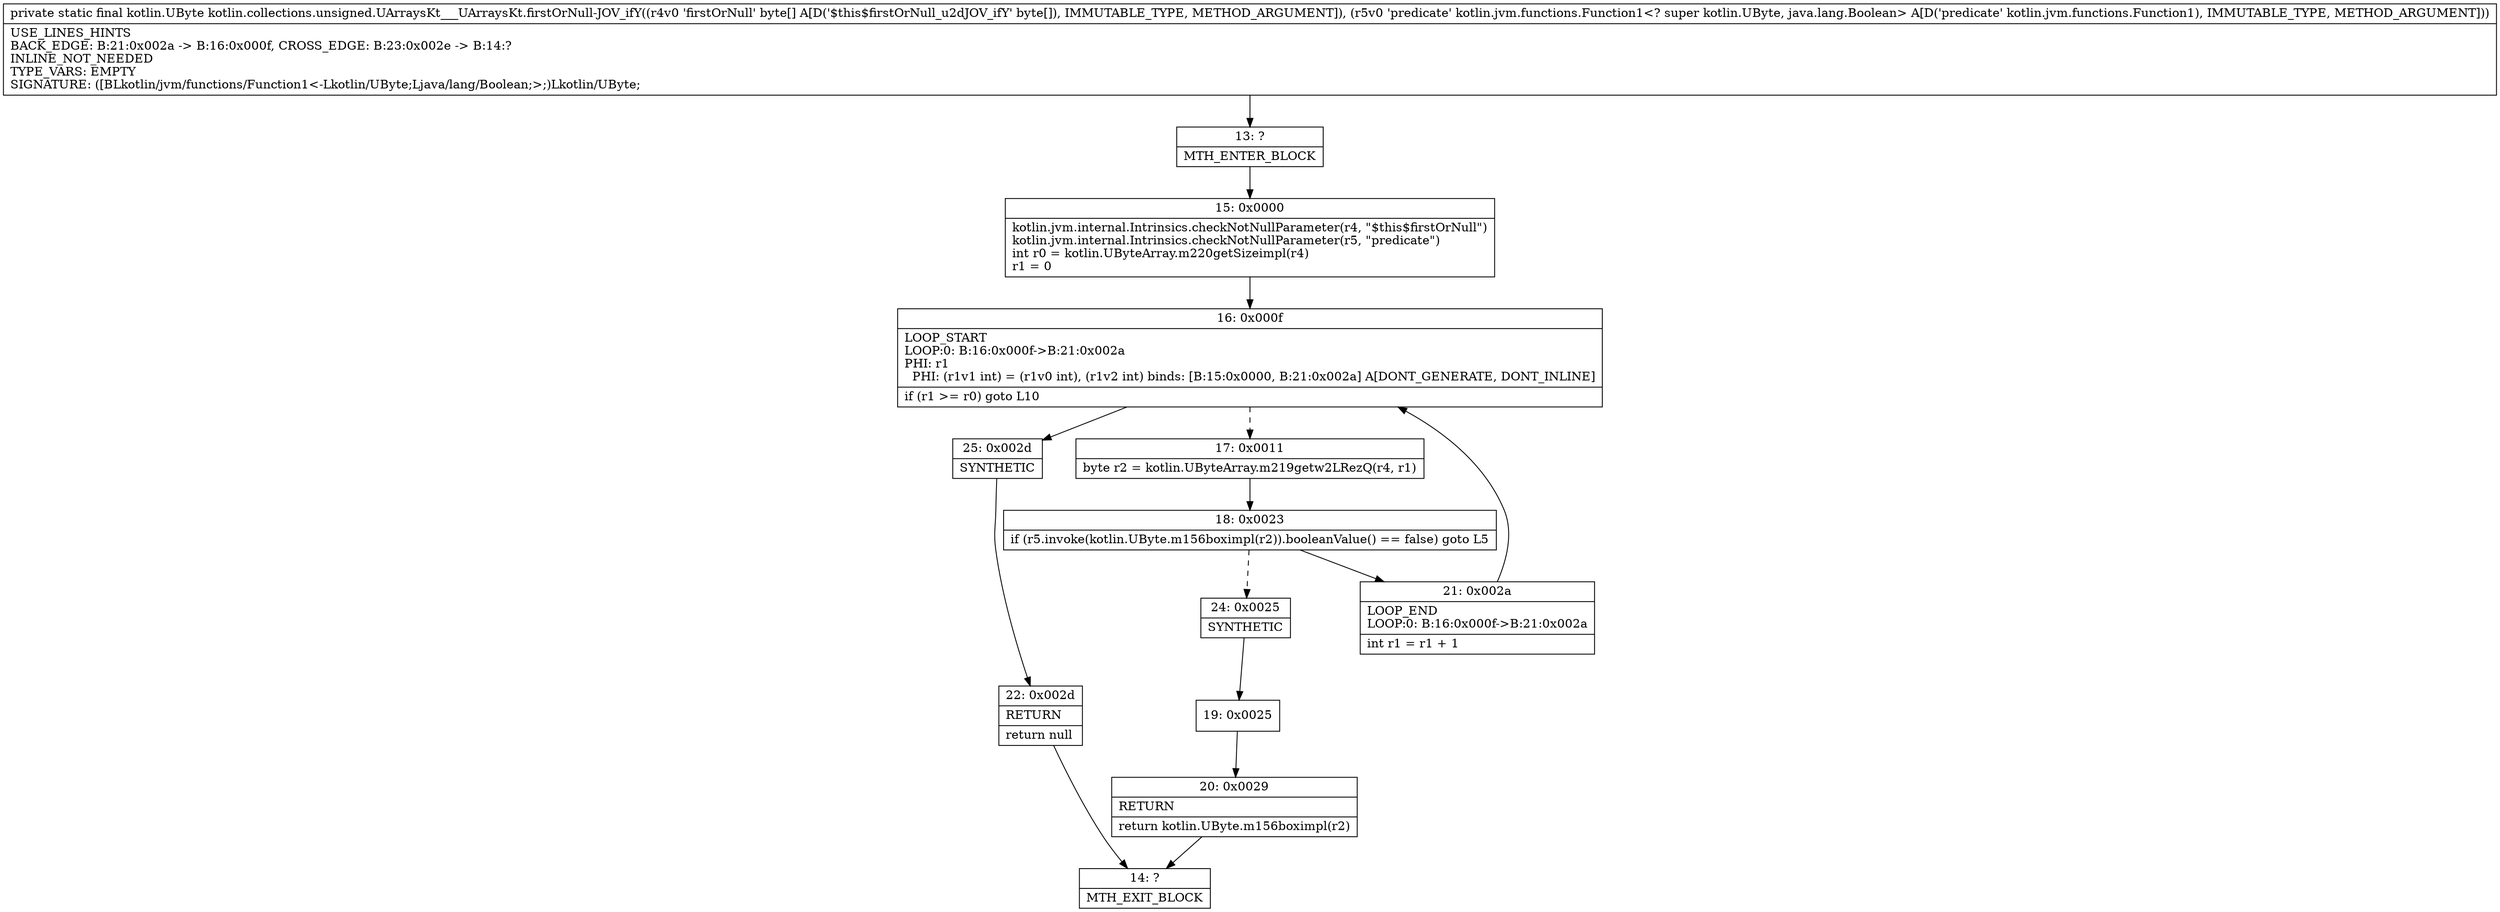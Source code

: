 digraph "CFG forkotlin.collections.unsigned.UArraysKt___UArraysKt.firstOrNull\-JOV_ifY([BLkotlin\/jvm\/functions\/Function1;)Lkotlin\/UByte;" {
Node_13 [shape=record,label="{13\:\ ?|MTH_ENTER_BLOCK\l}"];
Node_15 [shape=record,label="{15\:\ 0x0000|kotlin.jvm.internal.Intrinsics.checkNotNullParameter(r4, \"$this$firstOrNull\")\lkotlin.jvm.internal.Intrinsics.checkNotNullParameter(r5, \"predicate\")\lint r0 = kotlin.UByteArray.m220getSizeimpl(r4)\lr1 = 0\l}"];
Node_16 [shape=record,label="{16\:\ 0x000f|LOOP_START\lLOOP:0: B:16:0x000f\-\>B:21:0x002a\lPHI: r1 \l  PHI: (r1v1 int) = (r1v0 int), (r1v2 int) binds: [B:15:0x0000, B:21:0x002a] A[DONT_GENERATE, DONT_INLINE]\l|if (r1 \>= r0) goto L10\l}"];
Node_17 [shape=record,label="{17\:\ 0x0011|byte r2 = kotlin.UByteArray.m219getw2LRezQ(r4, r1)\l}"];
Node_18 [shape=record,label="{18\:\ 0x0023|if (r5.invoke(kotlin.UByte.m156boximpl(r2)).booleanValue() == false) goto L5\l}"];
Node_21 [shape=record,label="{21\:\ 0x002a|LOOP_END\lLOOP:0: B:16:0x000f\-\>B:21:0x002a\l|int r1 = r1 + 1\l}"];
Node_24 [shape=record,label="{24\:\ 0x0025|SYNTHETIC\l}"];
Node_19 [shape=record,label="{19\:\ 0x0025}"];
Node_20 [shape=record,label="{20\:\ 0x0029|RETURN\l|return kotlin.UByte.m156boximpl(r2)\l}"];
Node_14 [shape=record,label="{14\:\ ?|MTH_EXIT_BLOCK\l}"];
Node_25 [shape=record,label="{25\:\ 0x002d|SYNTHETIC\l}"];
Node_22 [shape=record,label="{22\:\ 0x002d|RETURN\l|return null\l}"];
MethodNode[shape=record,label="{private static final kotlin.UByte kotlin.collections.unsigned.UArraysKt___UArraysKt.firstOrNull\-JOV_ifY((r4v0 'firstOrNull' byte[] A[D('$this$firstOrNull_u2dJOV_ifY' byte[]), IMMUTABLE_TYPE, METHOD_ARGUMENT]), (r5v0 'predicate' kotlin.jvm.functions.Function1\<? super kotlin.UByte, java.lang.Boolean\> A[D('predicate' kotlin.jvm.functions.Function1), IMMUTABLE_TYPE, METHOD_ARGUMENT]))  | USE_LINES_HINTS\lBACK_EDGE: B:21:0x002a \-\> B:16:0x000f, CROSS_EDGE: B:23:0x002e \-\> B:14:?\lINLINE_NOT_NEEDED\lTYPE_VARS: EMPTY\lSIGNATURE: ([BLkotlin\/jvm\/functions\/Function1\<\-Lkotlin\/UByte;Ljava\/lang\/Boolean;\>;)Lkotlin\/UByte;\l}"];
MethodNode -> Node_13;Node_13 -> Node_15;
Node_15 -> Node_16;
Node_16 -> Node_17[style=dashed];
Node_16 -> Node_25;
Node_17 -> Node_18;
Node_18 -> Node_21;
Node_18 -> Node_24[style=dashed];
Node_21 -> Node_16;
Node_24 -> Node_19;
Node_19 -> Node_20;
Node_20 -> Node_14;
Node_25 -> Node_22;
Node_22 -> Node_14;
}

